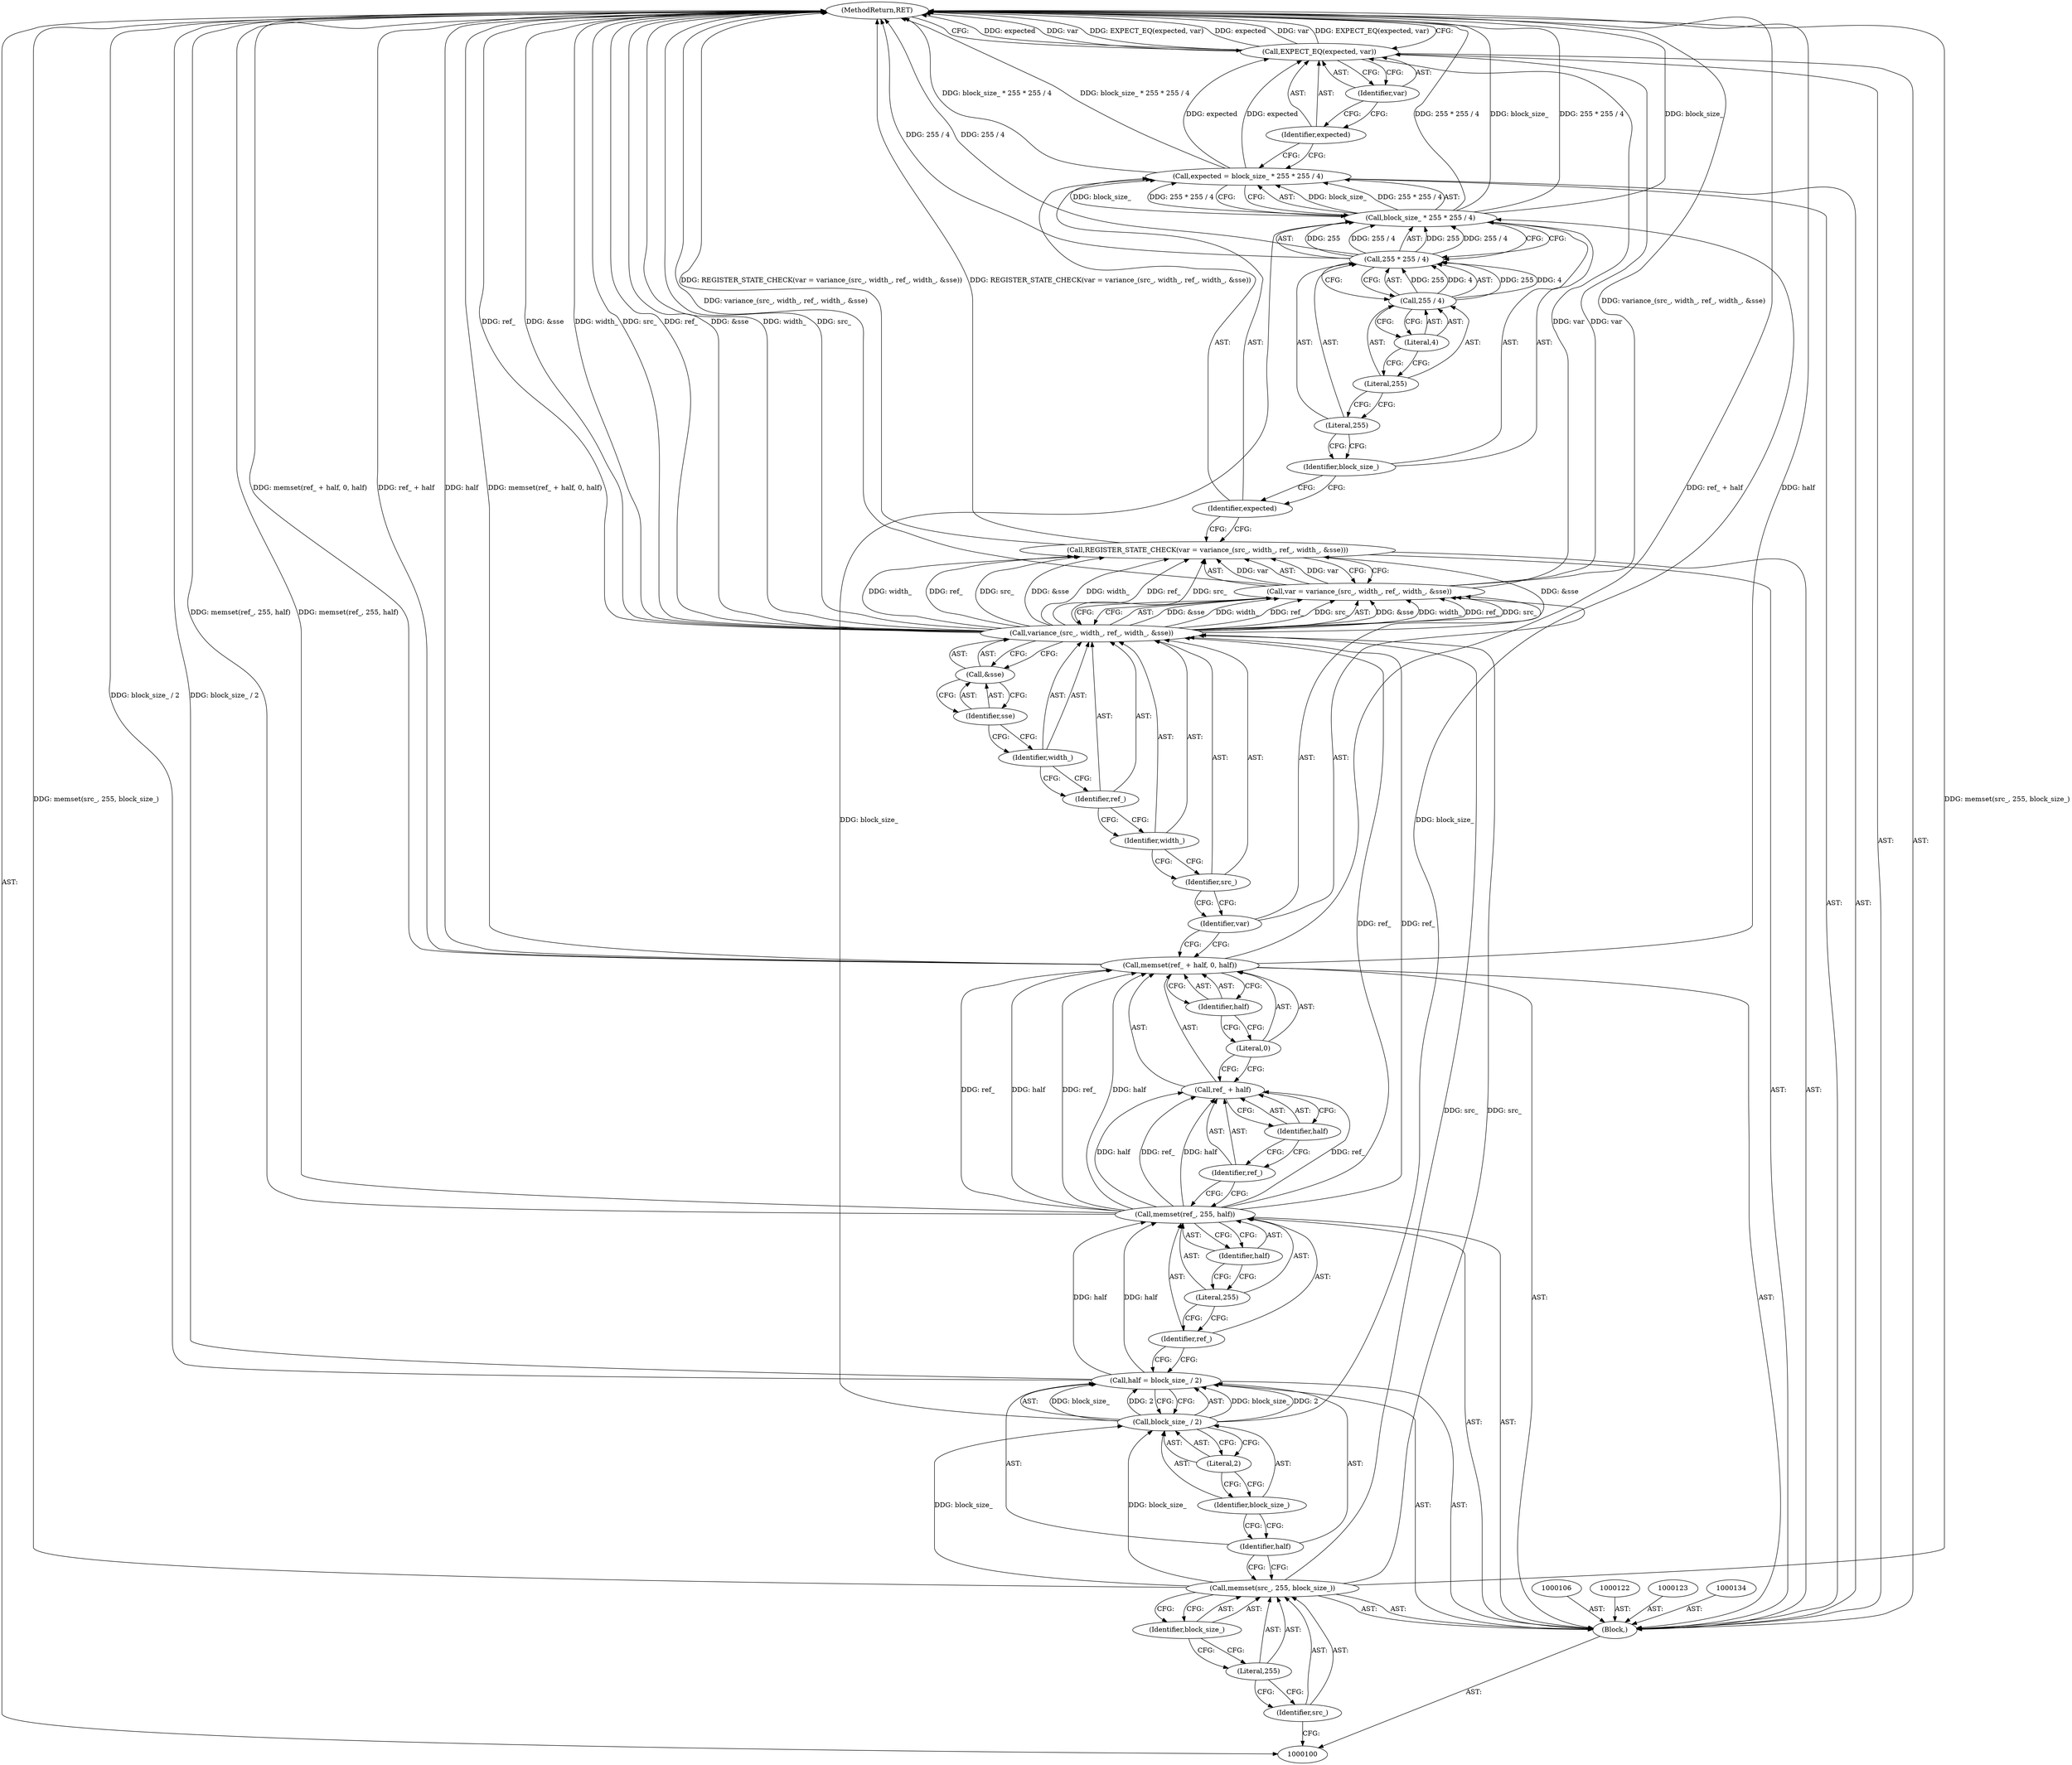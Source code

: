 digraph "1_Android_5a9753fca56f0eeb9f61e342b2fccffc364f9426_110" {
"1000147" [label="(MethodReturn,RET)"];
"1000101" [label="(Block,)"];
"1000145" [label="(Identifier,expected)"];
"1000146" [label="(Identifier,var)"];
"1000144" [label="(Call,EXPECT_EQ(expected, var))"];
"1000104" [label="(Literal,255)"];
"1000102" [label="(Call,memset(src_, 255, block_size_))"];
"1000105" [label="(Identifier,block_size_)"];
"1000103" [label="(Identifier,src_)"];
"1000107" [label="(Call,half = block_size_ / 2)"];
"1000108" [label="(Identifier,half)"];
"1000109" [label="(Call,block_size_ / 2)"];
"1000110" [label="(Identifier,block_size_)"];
"1000111" [label="(Literal,2)"];
"1000114" [label="(Literal,255)"];
"1000112" [label="(Call,memset(ref_, 255, half))"];
"1000115" [label="(Identifier,half)"];
"1000113" [label="(Identifier,ref_)"];
"1000119" [label="(Identifier,half)"];
"1000116" [label="(Call,memset(ref_ + half, 0, half))"];
"1000120" [label="(Literal,0)"];
"1000121" [label="(Identifier,half)"];
"1000117" [label="(Call,ref_ + half)"];
"1000118" [label="(Identifier,ref_)"];
"1000124" [label="(Call,REGISTER_STATE_CHECK(var = variance_(src_, width_, ref_, width_, &sse)))"];
"1000125" [label="(Call,var = variance_(src_, width_, ref_, width_, &sse))"];
"1000126" [label="(Identifier,var)"];
"1000127" [label="(Call,variance_(src_, width_, ref_, width_, &sse))"];
"1000128" [label="(Identifier,src_)"];
"1000129" [label="(Identifier,width_)"];
"1000130" [label="(Identifier,ref_)"];
"1000131" [label="(Identifier,width_)"];
"1000132" [label="(Call,&sse)"];
"1000133" [label="(Identifier,sse)"];
"1000135" [label="(Call,expected = block_size_ * 255 * 255 / 4)"];
"1000136" [label="(Identifier,expected)"];
"1000137" [label="(Call,block_size_ * 255 * 255 / 4)"];
"1000138" [label="(Identifier,block_size_)"];
"1000139" [label="(Call,255 * 255 / 4)"];
"1000140" [label="(Literal,255)"];
"1000141" [label="(Call,255 / 4)"];
"1000142" [label="(Literal,255)"];
"1000143" [label="(Literal,4)"];
"1000147" -> "1000100"  [label="AST: "];
"1000147" -> "1000144"  [label="CFG: "];
"1000116" -> "1000147"  [label="DDG: ref_ + half"];
"1000116" -> "1000147"  [label="DDG: half"];
"1000116" -> "1000147"  [label="DDG: memset(ref_ + half, 0, half)"];
"1000127" -> "1000147"  [label="DDG: ref_"];
"1000127" -> "1000147"  [label="DDG: &sse"];
"1000127" -> "1000147"  [label="DDG: width_"];
"1000127" -> "1000147"  [label="DDG: src_"];
"1000125" -> "1000147"  [label="DDG: variance_(src_, width_, ref_, width_, &sse)"];
"1000144" -> "1000147"  [label="DDG: expected"];
"1000144" -> "1000147"  [label="DDG: var"];
"1000144" -> "1000147"  [label="DDG: EXPECT_EQ(expected, var)"];
"1000139" -> "1000147"  [label="DDG: 255 / 4"];
"1000137" -> "1000147"  [label="DDG: 255 * 255 / 4"];
"1000137" -> "1000147"  [label="DDG: block_size_"];
"1000102" -> "1000147"  [label="DDG: memset(src_, 255, block_size_)"];
"1000112" -> "1000147"  [label="DDG: memset(ref_, 255, half)"];
"1000135" -> "1000147"  [label="DDG: block_size_ * 255 * 255 / 4"];
"1000107" -> "1000147"  [label="DDG: block_size_ / 2"];
"1000124" -> "1000147"  [label="DDG: REGISTER_STATE_CHECK(var = variance_(src_, width_, ref_, width_, &sse))"];
"1000101" -> "1000100"  [label="AST: "];
"1000102" -> "1000101"  [label="AST: "];
"1000106" -> "1000101"  [label="AST: "];
"1000107" -> "1000101"  [label="AST: "];
"1000112" -> "1000101"  [label="AST: "];
"1000116" -> "1000101"  [label="AST: "];
"1000122" -> "1000101"  [label="AST: "];
"1000123" -> "1000101"  [label="AST: "];
"1000124" -> "1000101"  [label="AST: "];
"1000134" -> "1000101"  [label="AST: "];
"1000135" -> "1000101"  [label="AST: "];
"1000144" -> "1000101"  [label="AST: "];
"1000145" -> "1000144"  [label="AST: "];
"1000145" -> "1000135"  [label="CFG: "];
"1000146" -> "1000145"  [label="CFG: "];
"1000146" -> "1000144"  [label="AST: "];
"1000146" -> "1000145"  [label="CFG: "];
"1000144" -> "1000146"  [label="CFG: "];
"1000144" -> "1000101"  [label="AST: "];
"1000144" -> "1000146"  [label="CFG: "];
"1000145" -> "1000144"  [label="AST: "];
"1000146" -> "1000144"  [label="AST: "];
"1000147" -> "1000144"  [label="CFG: "];
"1000144" -> "1000147"  [label="DDG: expected"];
"1000144" -> "1000147"  [label="DDG: var"];
"1000144" -> "1000147"  [label="DDG: EXPECT_EQ(expected, var)"];
"1000135" -> "1000144"  [label="DDG: expected"];
"1000125" -> "1000144"  [label="DDG: var"];
"1000104" -> "1000102"  [label="AST: "];
"1000104" -> "1000103"  [label="CFG: "];
"1000105" -> "1000104"  [label="CFG: "];
"1000102" -> "1000101"  [label="AST: "];
"1000102" -> "1000105"  [label="CFG: "];
"1000103" -> "1000102"  [label="AST: "];
"1000104" -> "1000102"  [label="AST: "];
"1000105" -> "1000102"  [label="AST: "];
"1000108" -> "1000102"  [label="CFG: "];
"1000102" -> "1000147"  [label="DDG: memset(src_, 255, block_size_)"];
"1000102" -> "1000109"  [label="DDG: block_size_"];
"1000102" -> "1000127"  [label="DDG: src_"];
"1000105" -> "1000102"  [label="AST: "];
"1000105" -> "1000104"  [label="CFG: "];
"1000102" -> "1000105"  [label="CFG: "];
"1000103" -> "1000102"  [label="AST: "];
"1000103" -> "1000100"  [label="CFG: "];
"1000104" -> "1000103"  [label="CFG: "];
"1000107" -> "1000101"  [label="AST: "];
"1000107" -> "1000109"  [label="CFG: "];
"1000108" -> "1000107"  [label="AST: "];
"1000109" -> "1000107"  [label="AST: "];
"1000113" -> "1000107"  [label="CFG: "];
"1000107" -> "1000147"  [label="DDG: block_size_ / 2"];
"1000109" -> "1000107"  [label="DDG: block_size_"];
"1000109" -> "1000107"  [label="DDG: 2"];
"1000107" -> "1000112"  [label="DDG: half"];
"1000108" -> "1000107"  [label="AST: "];
"1000108" -> "1000102"  [label="CFG: "];
"1000110" -> "1000108"  [label="CFG: "];
"1000109" -> "1000107"  [label="AST: "];
"1000109" -> "1000111"  [label="CFG: "];
"1000110" -> "1000109"  [label="AST: "];
"1000111" -> "1000109"  [label="AST: "];
"1000107" -> "1000109"  [label="CFG: "];
"1000109" -> "1000107"  [label="DDG: block_size_"];
"1000109" -> "1000107"  [label="DDG: 2"];
"1000102" -> "1000109"  [label="DDG: block_size_"];
"1000109" -> "1000137"  [label="DDG: block_size_"];
"1000110" -> "1000109"  [label="AST: "];
"1000110" -> "1000108"  [label="CFG: "];
"1000111" -> "1000110"  [label="CFG: "];
"1000111" -> "1000109"  [label="AST: "];
"1000111" -> "1000110"  [label="CFG: "];
"1000109" -> "1000111"  [label="CFG: "];
"1000114" -> "1000112"  [label="AST: "];
"1000114" -> "1000113"  [label="CFG: "];
"1000115" -> "1000114"  [label="CFG: "];
"1000112" -> "1000101"  [label="AST: "];
"1000112" -> "1000115"  [label="CFG: "];
"1000113" -> "1000112"  [label="AST: "];
"1000114" -> "1000112"  [label="AST: "];
"1000115" -> "1000112"  [label="AST: "];
"1000118" -> "1000112"  [label="CFG: "];
"1000112" -> "1000147"  [label="DDG: memset(ref_, 255, half)"];
"1000107" -> "1000112"  [label="DDG: half"];
"1000112" -> "1000116"  [label="DDG: ref_"];
"1000112" -> "1000116"  [label="DDG: half"];
"1000112" -> "1000117"  [label="DDG: ref_"];
"1000112" -> "1000117"  [label="DDG: half"];
"1000112" -> "1000127"  [label="DDG: ref_"];
"1000115" -> "1000112"  [label="AST: "];
"1000115" -> "1000114"  [label="CFG: "];
"1000112" -> "1000115"  [label="CFG: "];
"1000113" -> "1000112"  [label="AST: "];
"1000113" -> "1000107"  [label="CFG: "];
"1000114" -> "1000113"  [label="CFG: "];
"1000119" -> "1000117"  [label="AST: "];
"1000119" -> "1000118"  [label="CFG: "];
"1000117" -> "1000119"  [label="CFG: "];
"1000116" -> "1000101"  [label="AST: "];
"1000116" -> "1000121"  [label="CFG: "];
"1000117" -> "1000116"  [label="AST: "];
"1000120" -> "1000116"  [label="AST: "];
"1000121" -> "1000116"  [label="AST: "];
"1000126" -> "1000116"  [label="CFG: "];
"1000116" -> "1000147"  [label="DDG: ref_ + half"];
"1000116" -> "1000147"  [label="DDG: half"];
"1000116" -> "1000147"  [label="DDG: memset(ref_ + half, 0, half)"];
"1000112" -> "1000116"  [label="DDG: ref_"];
"1000112" -> "1000116"  [label="DDG: half"];
"1000120" -> "1000116"  [label="AST: "];
"1000120" -> "1000117"  [label="CFG: "];
"1000121" -> "1000120"  [label="CFG: "];
"1000121" -> "1000116"  [label="AST: "];
"1000121" -> "1000120"  [label="CFG: "];
"1000116" -> "1000121"  [label="CFG: "];
"1000117" -> "1000116"  [label="AST: "];
"1000117" -> "1000119"  [label="CFG: "];
"1000118" -> "1000117"  [label="AST: "];
"1000119" -> "1000117"  [label="AST: "];
"1000120" -> "1000117"  [label="CFG: "];
"1000112" -> "1000117"  [label="DDG: ref_"];
"1000112" -> "1000117"  [label="DDG: half"];
"1000118" -> "1000117"  [label="AST: "];
"1000118" -> "1000112"  [label="CFG: "];
"1000119" -> "1000118"  [label="CFG: "];
"1000124" -> "1000101"  [label="AST: "];
"1000124" -> "1000125"  [label="CFG: "];
"1000125" -> "1000124"  [label="AST: "];
"1000136" -> "1000124"  [label="CFG: "];
"1000124" -> "1000147"  [label="DDG: REGISTER_STATE_CHECK(var = variance_(src_, width_, ref_, width_, &sse))"];
"1000125" -> "1000124"  [label="DDG: var"];
"1000127" -> "1000124"  [label="DDG: &sse"];
"1000127" -> "1000124"  [label="DDG: width_"];
"1000127" -> "1000124"  [label="DDG: ref_"];
"1000127" -> "1000124"  [label="DDG: src_"];
"1000125" -> "1000124"  [label="AST: "];
"1000125" -> "1000127"  [label="CFG: "];
"1000126" -> "1000125"  [label="AST: "];
"1000127" -> "1000125"  [label="AST: "];
"1000124" -> "1000125"  [label="CFG: "];
"1000125" -> "1000147"  [label="DDG: variance_(src_, width_, ref_, width_, &sse)"];
"1000125" -> "1000124"  [label="DDG: var"];
"1000127" -> "1000125"  [label="DDG: &sse"];
"1000127" -> "1000125"  [label="DDG: width_"];
"1000127" -> "1000125"  [label="DDG: ref_"];
"1000127" -> "1000125"  [label="DDG: src_"];
"1000125" -> "1000144"  [label="DDG: var"];
"1000126" -> "1000125"  [label="AST: "];
"1000126" -> "1000116"  [label="CFG: "];
"1000128" -> "1000126"  [label="CFG: "];
"1000127" -> "1000125"  [label="AST: "];
"1000127" -> "1000132"  [label="CFG: "];
"1000128" -> "1000127"  [label="AST: "];
"1000129" -> "1000127"  [label="AST: "];
"1000130" -> "1000127"  [label="AST: "];
"1000131" -> "1000127"  [label="AST: "];
"1000132" -> "1000127"  [label="AST: "];
"1000125" -> "1000127"  [label="CFG: "];
"1000127" -> "1000147"  [label="DDG: ref_"];
"1000127" -> "1000147"  [label="DDG: &sse"];
"1000127" -> "1000147"  [label="DDG: width_"];
"1000127" -> "1000147"  [label="DDG: src_"];
"1000127" -> "1000124"  [label="DDG: &sse"];
"1000127" -> "1000124"  [label="DDG: width_"];
"1000127" -> "1000124"  [label="DDG: ref_"];
"1000127" -> "1000124"  [label="DDG: src_"];
"1000127" -> "1000125"  [label="DDG: &sse"];
"1000127" -> "1000125"  [label="DDG: width_"];
"1000127" -> "1000125"  [label="DDG: ref_"];
"1000127" -> "1000125"  [label="DDG: src_"];
"1000102" -> "1000127"  [label="DDG: src_"];
"1000112" -> "1000127"  [label="DDG: ref_"];
"1000128" -> "1000127"  [label="AST: "];
"1000128" -> "1000126"  [label="CFG: "];
"1000129" -> "1000128"  [label="CFG: "];
"1000129" -> "1000127"  [label="AST: "];
"1000129" -> "1000128"  [label="CFG: "];
"1000130" -> "1000129"  [label="CFG: "];
"1000130" -> "1000127"  [label="AST: "];
"1000130" -> "1000129"  [label="CFG: "];
"1000131" -> "1000130"  [label="CFG: "];
"1000131" -> "1000127"  [label="AST: "];
"1000131" -> "1000130"  [label="CFG: "];
"1000133" -> "1000131"  [label="CFG: "];
"1000132" -> "1000127"  [label="AST: "];
"1000132" -> "1000133"  [label="CFG: "];
"1000133" -> "1000132"  [label="AST: "];
"1000127" -> "1000132"  [label="CFG: "];
"1000133" -> "1000132"  [label="AST: "];
"1000133" -> "1000131"  [label="CFG: "];
"1000132" -> "1000133"  [label="CFG: "];
"1000135" -> "1000101"  [label="AST: "];
"1000135" -> "1000137"  [label="CFG: "];
"1000136" -> "1000135"  [label="AST: "];
"1000137" -> "1000135"  [label="AST: "];
"1000145" -> "1000135"  [label="CFG: "];
"1000135" -> "1000147"  [label="DDG: block_size_ * 255 * 255 / 4"];
"1000137" -> "1000135"  [label="DDG: block_size_"];
"1000137" -> "1000135"  [label="DDG: 255 * 255 / 4"];
"1000135" -> "1000144"  [label="DDG: expected"];
"1000136" -> "1000135"  [label="AST: "];
"1000136" -> "1000124"  [label="CFG: "];
"1000138" -> "1000136"  [label="CFG: "];
"1000137" -> "1000135"  [label="AST: "];
"1000137" -> "1000139"  [label="CFG: "];
"1000138" -> "1000137"  [label="AST: "];
"1000139" -> "1000137"  [label="AST: "];
"1000135" -> "1000137"  [label="CFG: "];
"1000137" -> "1000147"  [label="DDG: 255 * 255 / 4"];
"1000137" -> "1000147"  [label="DDG: block_size_"];
"1000137" -> "1000135"  [label="DDG: block_size_"];
"1000137" -> "1000135"  [label="DDG: 255 * 255 / 4"];
"1000109" -> "1000137"  [label="DDG: block_size_"];
"1000139" -> "1000137"  [label="DDG: 255"];
"1000139" -> "1000137"  [label="DDG: 255 / 4"];
"1000138" -> "1000137"  [label="AST: "];
"1000138" -> "1000136"  [label="CFG: "];
"1000140" -> "1000138"  [label="CFG: "];
"1000139" -> "1000137"  [label="AST: "];
"1000139" -> "1000141"  [label="CFG: "];
"1000140" -> "1000139"  [label="AST: "];
"1000141" -> "1000139"  [label="AST: "];
"1000137" -> "1000139"  [label="CFG: "];
"1000139" -> "1000147"  [label="DDG: 255 / 4"];
"1000139" -> "1000137"  [label="DDG: 255"];
"1000139" -> "1000137"  [label="DDG: 255 / 4"];
"1000141" -> "1000139"  [label="DDG: 255"];
"1000141" -> "1000139"  [label="DDG: 4"];
"1000140" -> "1000139"  [label="AST: "];
"1000140" -> "1000138"  [label="CFG: "];
"1000142" -> "1000140"  [label="CFG: "];
"1000141" -> "1000139"  [label="AST: "];
"1000141" -> "1000143"  [label="CFG: "];
"1000142" -> "1000141"  [label="AST: "];
"1000143" -> "1000141"  [label="AST: "];
"1000139" -> "1000141"  [label="CFG: "];
"1000141" -> "1000139"  [label="DDG: 255"];
"1000141" -> "1000139"  [label="DDG: 4"];
"1000142" -> "1000141"  [label="AST: "];
"1000142" -> "1000140"  [label="CFG: "];
"1000143" -> "1000142"  [label="CFG: "];
"1000143" -> "1000141"  [label="AST: "];
"1000143" -> "1000142"  [label="CFG: "];
"1000141" -> "1000143"  [label="CFG: "];
}
